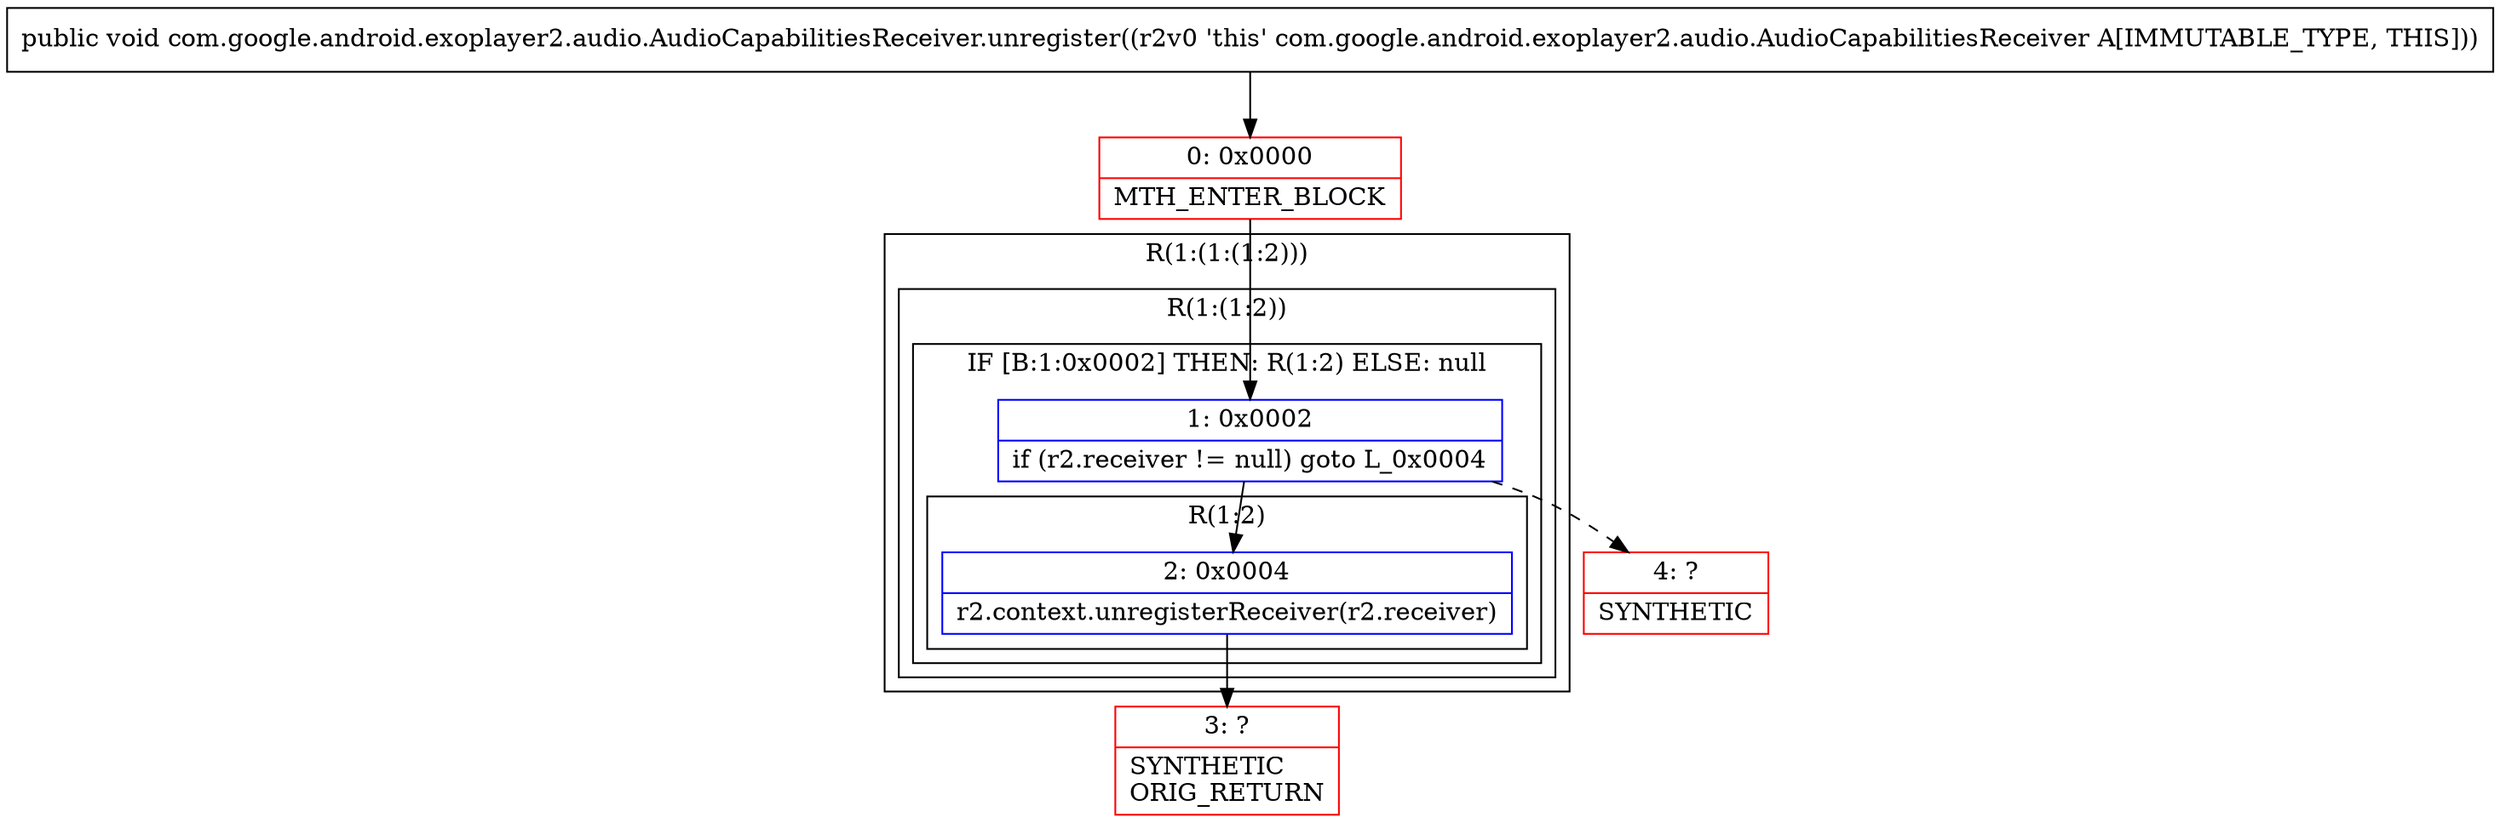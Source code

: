 digraph "CFG forcom.google.android.exoplayer2.audio.AudioCapabilitiesReceiver.unregister()V" {
subgraph cluster_Region_231652159 {
label = "R(1:(1:(1:2)))";
node [shape=record,color=blue];
subgraph cluster_Region_1711877885 {
label = "R(1:(1:2))";
node [shape=record,color=blue];
subgraph cluster_IfRegion_577524794 {
label = "IF [B:1:0x0002] THEN: R(1:2) ELSE: null";
node [shape=record,color=blue];
Node_1 [shape=record,label="{1\:\ 0x0002|if (r2.receiver != null) goto L_0x0004\l}"];
subgraph cluster_Region_530124427 {
label = "R(1:2)";
node [shape=record,color=blue];
Node_2 [shape=record,label="{2\:\ 0x0004|r2.context.unregisterReceiver(r2.receiver)\l}"];
}
}
}
}
Node_0 [shape=record,color=red,label="{0\:\ 0x0000|MTH_ENTER_BLOCK\l}"];
Node_3 [shape=record,color=red,label="{3\:\ ?|SYNTHETIC\lORIG_RETURN\l}"];
Node_4 [shape=record,color=red,label="{4\:\ ?|SYNTHETIC\l}"];
MethodNode[shape=record,label="{public void com.google.android.exoplayer2.audio.AudioCapabilitiesReceiver.unregister((r2v0 'this' com.google.android.exoplayer2.audio.AudioCapabilitiesReceiver A[IMMUTABLE_TYPE, THIS])) }"];
MethodNode -> Node_0;
Node_1 -> Node_2;
Node_1 -> Node_4[style=dashed];
Node_2 -> Node_3;
Node_0 -> Node_1;
}

